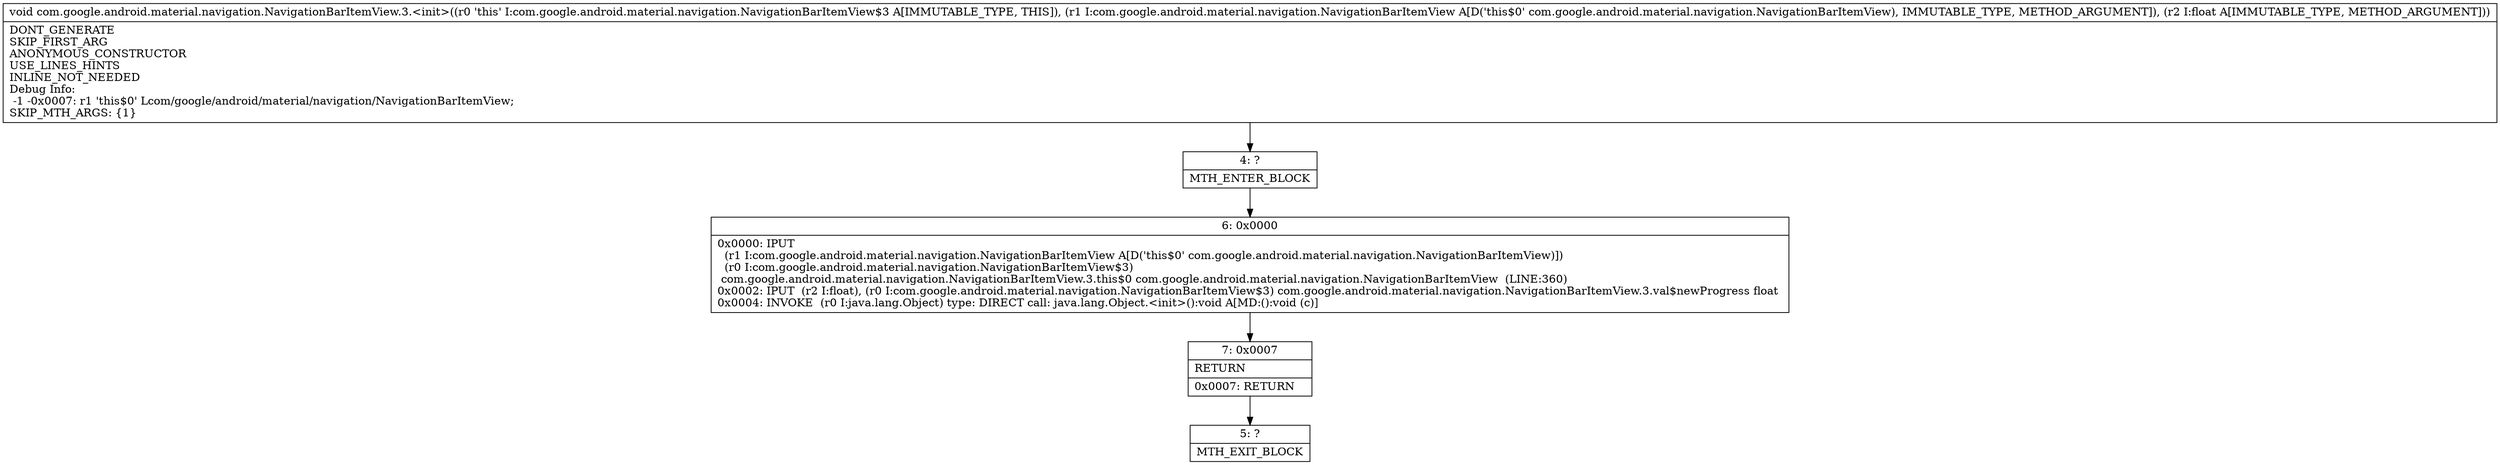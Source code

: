 digraph "CFG forcom.google.android.material.navigation.NavigationBarItemView.3.\<init\>(Lcom\/google\/android\/material\/navigation\/NavigationBarItemView;F)V" {
Node_4 [shape=record,label="{4\:\ ?|MTH_ENTER_BLOCK\l}"];
Node_6 [shape=record,label="{6\:\ 0x0000|0x0000: IPUT  \l  (r1 I:com.google.android.material.navigation.NavigationBarItemView A[D('this$0' com.google.android.material.navigation.NavigationBarItemView)])\l  (r0 I:com.google.android.material.navigation.NavigationBarItemView$3)\l com.google.android.material.navigation.NavigationBarItemView.3.this$0 com.google.android.material.navigation.NavigationBarItemView  (LINE:360)\l0x0002: IPUT  (r2 I:float), (r0 I:com.google.android.material.navigation.NavigationBarItemView$3) com.google.android.material.navigation.NavigationBarItemView.3.val$newProgress float \l0x0004: INVOKE  (r0 I:java.lang.Object) type: DIRECT call: java.lang.Object.\<init\>():void A[MD:():void (c)]\l}"];
Node_7 [shape=record,label="{7\:\ 0x0007|RETURN\l|0x0007: RETURN   \l}"];
Node_5 [shape=record,label="{5\:\ ?|MTH_EXIT_BLOCK\l}"];
MethodNode[shape=record,label="{void com.google.android.material.navigation.NavigationBarItemView.3.\<init\>((r0 'this' I:com.google.android.material.navigation.NavigationBarItemView$3 A[IMMUTABLE_TYPE, THIS]), (r1 I:com.google.android.material.navigation.NavigationBarItemView A[D('this$0' com.google.android.material.navigation.NavigationBarItemView), IMMUTABLE_TYPE, METHOD_ARGUMENT]), (r2 I:float A[IMMUTABLE_TYPE, METHOD_ARGUMENT]))  | DONT_GENERATE\lSKIP_FIRST_ARG\lANONYMOUS_CONSTRUCTOR\lUSE_LINES_HINTS\lINLINE_NOT_NEEDED\lDebug Info:\l  \-1 \-0x0007: r1 'this$0' Lcom\/google\/android\/material\/navigation\/NavigationBarItemView;\lSKIP_MTH_ARGS: \{1\}\l}"];
MethodNode -> Node_4;Node_4 -> Node_6;
Node_6 -> Node_7;
Node_7 -> Node_5;
}

